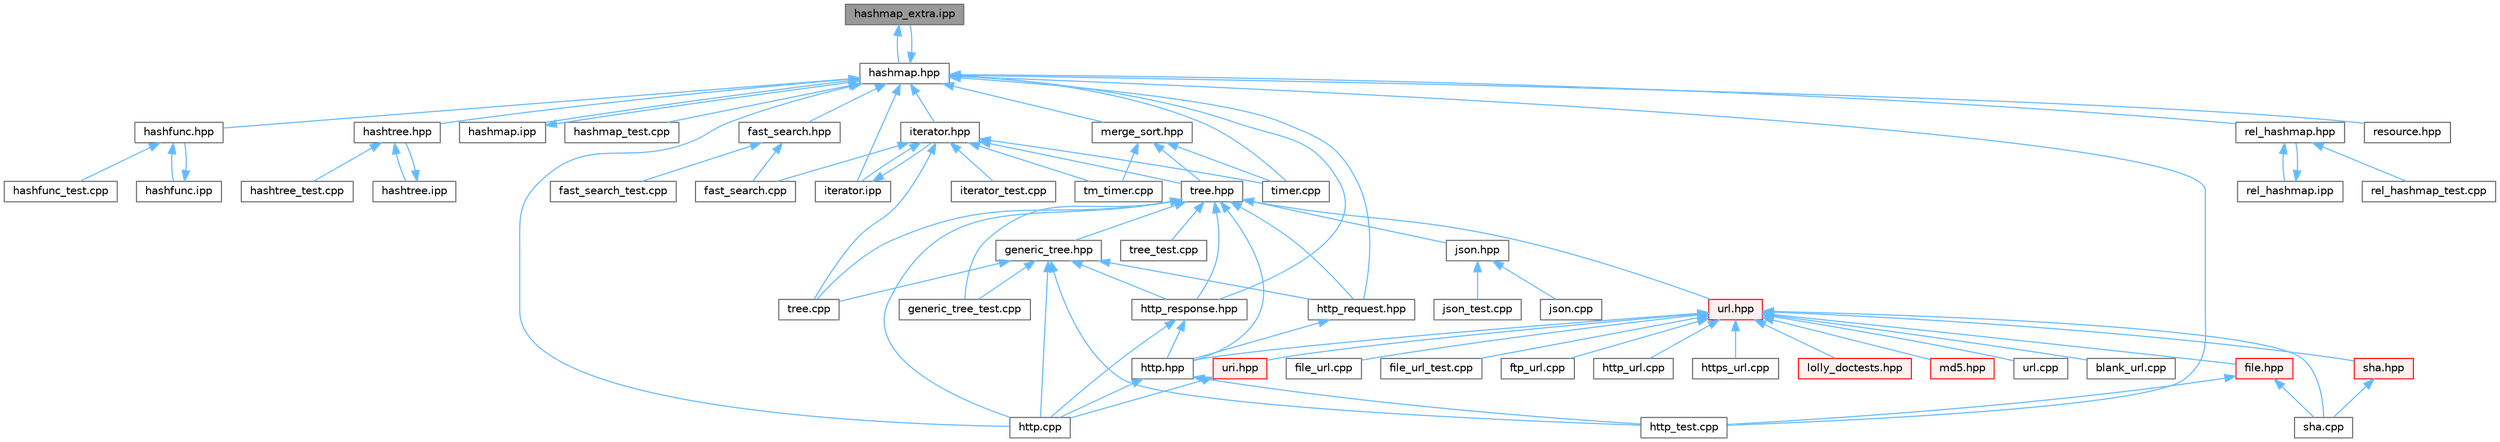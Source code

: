 digraph "hashmap_extra.ipp"
{
 // LATEX_PDF_SIZE
  bgcolor="transparent";
  edge [fontname=Helvetica,fontsize=10,labelfontname=Helvetica,labelfontsize=10];
  node [fontname=Helvetica,fontsize=10,shape=box,height=0.2,width=0.4];
  Node1 [id="Node000001",label="hashmap_extra.ipp",height=0.2,width=0.4,color="gray40", fillcolor="grey60", style="filled", fontcolor="black",tooltip=" "];
  Node1 -> Node2 [id="edge1_Node000001_Node000002",dir="back",color="steelblue1",style="solid",tooltip=" "];
  Node2 [id="Node000002",label="hashmap.hpp",height=0.2,width=0.4,color="grey40", fillcolor="white", style="filled",URL="$hashmap_8hpp.html",tooltip=" "];
  Node2 -> Node3 [id="edge2_Node000002_Node000003",dir="back",color="steelblue1",style="solid",tooltip=" "];
  Node3 [id="Node000003",label="fast_search.hpp",height=0.2,width=0.4,color="grey40", fillcolor="white", style="filled",URL="$fast__search_8hpp.html",tooltip=" "];
  Node3 -> Node4 [id="edge3_Node000003_Node000004",dir="back",color="steelblue1",style="solid",tooltip=" "];
  Node4 [id="Node000004",label="fast_search.cpp",height=0.2,width=0.4,color="grey40", fillcolor="white", style="filled",URL="$fast__search_8cpp.html",tooltip=" "];
  Node3 -> Node5 [id="edge4_Node000003_Node000005",dir="back",color="steelblue1",style="solid",tooltip=" "];
  Node5 [id="Node000005",label="fast_search_test.cpp",height=0.2,width=0.4,color="grey40", fillcolor="white", style="filled",URL="$fast__search__test_8cpp.html",tooltip=" "];
  Node2 -> Node6 [id="edge5_Node000002_Node000006",dir="back",color="steelblue1",style="solid",tooltip=" "];
  Node6 [id="Node000006",label="hashfunc.hpp",height=0.2,width=0.4,color="grey40", fillcolor="white", style="filled",URL="$hashfunc_8hpp.html",tooltip=" "];
  Node6 -> Node7 [id="edge6_Node000006_Node000007",dir="back",color="steelblue1",style="solid",tooltip=" "];
  Node7 [id="Node000007",label="hashfunc.ipp",height=0.2,width=0.4,color="grey40", fillcolor="white", style="filled",URL="$hashfunc_8ipp.html",tooltip=" "];
  Node7 -> Node6 [id="edge7_Node000007_Node000006",dir="back",color="steelblue1",style="solid",tooltip=" "];
  Node6 -> Node8 [id="edge8_Node000006_Node000008",dir="back",color="steelblue1",style="solid",tooltip=" "];
  Node8 [id="Node000008",label="hashfunc_test.cpp",height=0.2,width=0.4,color="grey40", fillcolor="white", style="filled",URL="$hashfunc__test_8cpp.html",tooltip=" "];
  Node2 -> Node9 [id="edge9_Node000002_Node000009",dir="back",color="steelblue1",style="solid",tooltip=" "];
  Node9 [id="Node000009",label="hashmap.ipp",height=0.2,width=0.4,color="grey40", fillcolor="white", style="filled",URL="$hashmap_8ipp.html",tooltip=" "];
  Node9 -> Node2 [id="edge10_Node000009_Node000002",dir="back",color="steelblue1",style="solid",tooltip=" "];
  Node2 -> Node1 [id="edge11_Node000002_Node000001",dir="back",color="steelblue1",style="solid",tooltip=" "];
  Node2 -> Node10 [id="edge12_Node000002_Node000010",dir="back",color="steelblue1",style="solid",tooltip=" "];
  Node10 [id="Node000010",label="hashmap_test.cpp",height=0.2,width=0.4,color="grey40", fillcolor="white", style="filled",URL="$hashmap__test_8cpp.html",tooltip=" "];
  Node2 -> Node11 [id="edge13_Node000002_Node000011",dir="back",color="steelblue1",style="solid",tooltip=" "];
  Node11 [id="Node000011",label="hashtree.hpp",height=0.2,width=0.4,color="grey40", fillcolor="white", style="filled",URL="$hashtree_8hpp.html",tooltip=" "];
  Node11 -> Node12 [id="edge14_Node000011_Node000012",dir="back",color="steelblue1",style="solid",tooltip=" "];
  Node12 [id="Node000012",label="hashtree.ipp",height=0.2,width=0.4,color="grey40", fillcolor="white", style="filled",URL="$hashtree_8ipp.html",tooltip=" "];
  Node12 -> Node11 [id="edge15_Node000012_Node000011",dir="back",color="steelblue1",style="solid",tooltip=" "];
  Node11 -> Node13 [id="edge16_Node000011_Node000013",dir="back",color="steelblue1",style="solid",tooltip=" "];
  Node13 [id="Node000013",label="hashtree_test.cpp",height=0.2,width=0.4,color="grey40", fillcolor="white", style="filled",URL="$hashtree__test_8cpp.html",tooltip=" "];
  Node2 -> Node14 [id="edge17_Node000002_Node000014",dir="back",color="steelblue1",style="solid",tooltip=" "];
  Node14 [id="Node000014",label="http.cpp",height=0.2,width=0.4,color="grey40", fillcolor="white", style="filled",URL="$http_8cpp.html",tooltip=" "];
  Node2 -> Node15 [id="edge18_Node000002_Node000015",dir="back",color="steelblue1",style="solid",tooltip=" "];
  Node15 [id="Node000015",label="http_request.hpp",height=0.2,width=0.4,color="grey40", fillcolor="white", style="filled",URL="$http__request_8hpp.html",tooltip=" "];
  Node15 -> Node16 [id="edge19_Node000015_Node000016",dir="back",color="steelblue1",style="solid",tooltip=" "];
  Node16 [id="Node000016",label="http.hpp",height=0.2,width=0.4,color="grey40", fillcolor="white", style="filled",URL="$http_8hpp.html",tooltip=" "];
  Node16 -> Node14 [id="edge20_Node000016_Node000014",dir="back",color="steelblue1",style="solid",tooltip=" "];
  Node16 -> Node17 [id="edge21_Node000016_Node000017",dir="back",color="steelblue1",style="solid",tooltip=" "];
  Node17 [id="Node000017",label="http_test.cpp",height=0.2,width=0.4,color="grey40", fillcolor="white", style="filled",URL="$http__test_8cpp.html",tooltip=" "];
  Node2 -> Node18 [id="edge22_Node000002_Node000018",dir="back",color="steelblue1",style="solid",tooltip=" "];
  Node18 [id="Node000018",label="http_response.hpp",height=0.2,width=0.4,color="grey40", fillcolor="white", style="filled",URL="$http__response_8hpp.html",tooltip=" "];
  Node18 -> Node14 [id="edge23_Node000018_Node000014",dir="back",color="steelblue1",style="solid",tooltip=" "];
  Node18 -> Node16 [id="edge24_Node000018_Node000016",dir="back",color="steelblue1",style="solid",tooltip=" "];
  Node2 -> Node17 [id="edge25_Node000002_Node000017",dir="back",color="steelblue1",style="solid",tooltip=" "];
  Node2 -> Node19 [id="edge26_Node000002_Node000019",dir="back",color="steelblue1",style="solid",tooltip=" "];
  Node19 [id="Node000019",label="iterator.hpp",height=0.2,width=0.4,color="grey40", fillcolor="white", style="filled",URL="$iterator_8hpp.html",tooltip=" "];
  Node19 -> Node4 [id="edge27_Node000019_Node000004",dir="back",color="steelblue1",style="solid",tooltip=" "];
  Node19 -> Node20 [id="edge28_Node000019_Node000020",dir="back",color="steelblue1",style="solid",tooltip=" "];
  Node20 [id="Node000020",label="iterator.ipp",height=0.2,width=0.4,color="grey40", fillcolor="white", style="filled",URL="$iterator_8ipp.html",tooltip=" "];
  Node20 -> Node19 [id="edge29_Node000020_Node000019",dir="back",color="steelblue1",style="solid",tooltip=" "];
  Node19 -> Node21 [id="edge30_Node000019_Node000021",dir="back",color="steelblue1",style="solid",tooltip=" "];
  Node21 [id="Node000021",label="iterator_test.cpp",height=0.2,width=0.4,color="grey40", fillcolor="white", style="filled",URL="$iterator__test_8cpp.html",tooltip=" "];
  Node19 -> Node22 [id="edge31_Node000019_Node000022",dir="back",color="steelblue1",style="solid",tooltip=" "];
  Node22 [id="Node000022",label="timer.cpp",height=0.2,width=0.4,color="grey40", fillcolor="white", style="filled",URL="$timer_8cpp.html",tooltip=" "];
  Node19 -> Node23 [id="edge32_Node000019_Node000023",dir="back",color="steelblue1",style="solid",tooltip=" "];
  Node23 [id="Node000023",label="tm_timer.cpp",height=0.2,width=0.4,color="grey40", fillcolor="white", style="filled",URL="$tm__timer_8cpp.html",tooltip=" "];
  Node19 -> Node24 [id="edge33_Node000019_Node000024",dir="back",color="steelblue1",style="solid",tooltip=" "];
  Node24 [id="Node000024",label="tree.cpp",height=0.2,width=0.4,color="grey40", fillcolor="white", style="filled",URL="$tree_8cpp.html",tooltip=" "];
  Node19 -> Node25 [id="edge34_Node000019_Node000025",dir="back",color="steelblue1",style="solid",tooltip=" "];
  Node25 [id="Node000025",label="tree.hpp",height=0.2,width=0.4,color="grey40", fillcolor="white", style="filled",URL="$tree_8hpp.html",tooltip=" "];
  Node25 -> Node26 [id="edge35_Node000025_Node000026",dir="back",color="steelblue1",style="solid",tooltip=" "];
  Node26 [id="Node000026",label="generic_tree.hpp",height=0.2,width=0.4,color="grey40", fillcolor="white", style="filled",URL="$generic__tree_8hpp.html",tooltip=" "];
  Node26 -> Node27 [id="edge36_Node000026_Node000027",dir="back",color="steelblue1",style="solid",tooltip=" "];
  Node27 [id="Node000027",label="generic_tree_test.cpp",height=0.2,width=0.4,color="grey40", fillcolor="white", style="filled",URL="$generic__tree__test_8cpp.html",tooltip=" "];
  Node26 -> Node14 [id="edge37_Node000026_Node000014",dir="back",color="steelblue1",style="solid",tooltip=" "];
  Node26 -> Node15 [id="edge38_Node000026_Node000015",dir="back",color="steelblue1",style="solid",tooltip=" "];
  Node26 -> Node18 [id="edge39_Node000026_Node000018",dir="back",color="steelblue1",style="solid",tooltip=" "];
  Node26 -> Node17 [id="edge40_Node000026_Node000017",dir="back",color="steelblue1",style="solid",tooltip=" "];
  Node26 -> Node24 [id="edge41_Node000026_Node000024",dir="back",color="steelblue1",style="solid",tooltip=" "];
  Node25 -> Node27 [id="edge42_Node000025_Node000027",dir="back",color="steelblue1",style="solid",tooltip=" "];
  Node25 -> Node14 [id="edge43_Node000025_Node000014",dir="back",color="steelblue1",style="solid",tooltip=" "];
  Node25 -> Node16 [id="edge44_Node000025_Node000016",dir="back",color="steelblue1",style="solid",tooltip=" "];
  Node25 -> Node15 [id="edge45_Node000025_Node000015",dir="back",color="steelblue1",style="solid",tooltip=" "];
  Node25 -> Node18 [id="edge46_Node000025_Node000018",dir="back",color="steelblue1",style="solid",tooltip=" "];
  Node25 -> Node28 [id="edge47_Node000025_Node000028",dir="back",color="steelblue1",style="solid",tooltip=" "];
  Node28 [id="Node000028",label="json.hpp",height=0.2,width=0.4,color="grey40", fillcolor="white", style="filled",URL="$json_8hpp.html",tooltip=" "];
  Node28 -> Node29 [id="edge48_Node000028_Node000029",dir="back",color="steelblue1",style="solid",tooltip=" "];
  Node29 [id="Node000029",label="json.cpp",height=0.2,width=0.4,color="grey40", fillcolor="white", style="filled",URL="$json_8cpp.html",tooltip=" "];
  Node28 -> Node30 [id="edge49_Node000028_Node000030",dir="back",color="steelblue1",style="solid",tooltip=" "];
  Node30 [id="Node000030",label="json_test.cpp",height=0.2,width=0.4,color="grey40", fillcolor="white", style="filled",URL="$json__test_8cpp.html",tooltip=" "];
  Node25 -> Node24 [id="edge50_Node000025_Node000024",dir="back",color="steelblue1",style="solid",tooltip=" "];
  Node25 -> Node31 [id="edge51_Node000025_Node000031",dir="back",color="steelblue1",style="solid",tooltip=" "];
  Node31 [id="Node000031",label="tree_test.cpp",height=0.2,width=0.4,color="grey40", fillcolor="white", style="filled",URL="$tree__test_8cpp.html",tooltip=" "];
  Node25 -> Node32 [id="edge52_Node000025_Node000032",dir="back",color="steelblue1",style="solid",tooltip=" "];
  Node32 [id="Node000032",label="url.hpp",height=0.2,width=0.4,color="red", fillcolor="#FFF0F0", style="filled",URL="$url_8hpp.html",tooltip=" "];
  Node32 -> Node33 [id="edge53_Node000032_Node000033",dir="back",color="steelblue1",style="solid",tooltip=" "];
  Node33 [id="Node000033",label="blank_url.cpp",height=0.2,width=0.4,color="grey40", fillcolor="white", style="filled",URL="$blank__url_8cpp.html",tooltip=" "];
  Node32 -> Node34 [id="edge54_Node000032_Node000034",dir="back",color="steelblue1",style="solid",tooltip=" "];
  Node34 [id="Node000034",label="file.hpp",height=0.2,width=0.4,color="red", fillcolor="#FFF0F0", style="filled",URL="$file_8hpp.html",tooltip=" "];
  Node34 -> Node17 [id="edge55_Node000034_Node000017",dir="back",color="steelblue1",style="solid",tooltip=" "];
  Node34 -> Node39 [id="edge56_Node000034_Node000039",dir="back",color="steelblue1",style="solid",tooltip=" "];
  Node39 [id="Node000039",label="sha.cpp",height=0.2,width=0.4,color="grey40", fillcolor="white", style="filled",URL="$sha_8cpp.html",tooltip=" "];
  Node32 -> Node41 [id="edge57_Node000032_Node000041",dir="back",color="steelblue1",style="solid",tooltip=" "];
  Node41 [id="Node000041",label="file_url.cpp",height=0.2,width=0.4,color="grey40", fillcolor="white", style="filled",URL="$file__url_8cpp.html",tooltip=" "];
  Node32 -> Node42 [id="edge58_Node000032_Node000042",dir="back",color="steelblue1",style="solid",tooltip=" "];
  Node42 [id="Node000042",label="file_url_test.cpp",height=0.2,width=0.4,color="grey40", fillcolor="white", style="filled",URL="$file__url__test_8cpp.html",tooltip=" "];
  Node32 -> Node43 [id="edge59_Node000032_Node000043",dir="back",color="steelblue1",style="solid",tooltip=" "];
  Node43 [id="Node000043",label="ftp_url.cpp",height=0.2,width=0.4,color="grey40", fillcolor="white", style="filled",URL="$ftp__url_8cpp.html",tooltip=" "];
  Node32 -> Node16 [id="edge60_Node000032_Node000016",dir="back",color="steelblue1",style="solid",tooltip=" "];
  Node32 -> Node44 [id="edge61_Node000032_Node000044",dir="back",color="steelblue1",style="solid",tooltip=" "];
  Node44 [id="Node000044",label="http_url.cpp",height=0.2,width=0.4,color="grey40", fillcolor="white", style="filled",URL="$http__url_8cpp.html",tooltip=" "];
  Node32 -> Node45 [id="edge62_Node000032_Node000045",dir="back",color="steelblue1",style="solid",tooltip=" "];
  Node45 [id="Node000045",label="https_url.cpp",height=0.2,width=0.4,color="grey40", fillcolor="white", style="filled",URL="$https__url_8cpp.html",tooltip=" "];
  Node32 -> Node46 [id="edge63_Node000032_Node000046",dir="back",color="steelblue1",style="solid",tooltip=" "];
  Node46 [id="Node000046",label="lolly_doctests.hpp",height=0.2,width=0.4,color="red", fillcolor="#FFF0F0", style="filled",URL="$lolly__doctests_8hpp.html",tooltip=" "];
  Node32 -> Node68 [id="edge64_Node000032_Node000068",dir="back",color="steelblue1",style="solid",tooltip=" "];
  Node68 [id="Node000068",label="md5.hpp",height=0.2,width=0.4,color="red", fillcolor="#FFF0F0", style="filled",URL="$md5_8hpp.html",tooltip=" "];
  Node32 -> Node39 [id="edge65_Node000032_Node000039",dir="back",color="steelblue1",style="solid",tooltip=" "];
  Node32 -> Node69 [id="edge66_Node000032_Node000069",dir="back",color="steelblue1",style="solid",tooltip=" "];
  Node69 [id="Node000069",label="sha.hpp",height=0.2,width=0.4,color="red", fillcolor="#FFF0F0", style="filled",URL="$sha_8hpp.html",tooltip=" "];
  Node69 -> Node39 [id="edge67_Node000069_Node000039",dir="back",color="steelblue1",style="solid",tooltip=" "];
  Node32 -> Node70 [id="edge68_Node000032_Node000070",dir="back",color="steelblue1",style="solid",tooltip=" "];
  Node70 [id="Node000070",label="uri.hpp",height=0.2,width=0.4,color="red", fillcolor="#FFF0F0", style="filled",URL="$uri_8hpp.html",tooltip=" "];
  Node70 -> Node14 [id="edge69_Node000070_Node000014",dir="back",color="steelblue1",style="solid",tooltip=" "];
  Node32 -> Node72 [id="edge70_Node000032_Node000072",dir="back",color="steelblue1",style="solid",tooltip=" "];
  Node72 [id="Node000072",label="url.cpp",height=0.2,width=0.4,color="grey40", fillcolor="white", style="filled",URL="$url_8cpp.html",tooltip=" "];
  Node2 -> Node20 [id="edge71_Node000002_Node000020",dir="back",color="steelblue1",style="solid",tooltip=" "];
  Node2 -> Node74 [id="edge72_Node000002_Node000074",dir="back",color="steelblue1",style="solid",tooltip=" "];
  Node74 [id="Node000074",label="merge_sort.hpp",height=0.2,width=0.4,color="grey40", fillcolor="white", style="filled",URL="$merge__sort_8hpp.html",tooltip=" "];
  Node74 -> Node22 [id="edge73_Node000074_Node000022",dir="back",color="steelblue1",style="solid",tooltip=" "];
  Node74 -> Node23 [id="edge74_Node000074_Node000023",dir="back",color="steelblue1",style="solid",tooltip=" "];
  Node74 -> Node25 [id="edge75_Node000074_Node000025",dir="back",color="steelblue1",style="solid",tooltip=" "];
  Node2 -> Node75 [id="edge76_Node000002_Node000075",dir="back",color="steelblue1",style="solid",tooltip=" "];
  Node75 [id="Node000075",label="rel_hashmap.hpp",height=0.2,width=0.4,color="grey40", fillcolor="white", style="filled",URL="$rel__hashmap_8hpp.html",tooltip=" "];
  Node75 -> Node76 [id="edge77_Node000075_Node000076",dir="back",color="steelblue1",style="solid",tooltip=" "];
  Node76 [id="Node000076",label="rel_hashmap.ipp",height=0.2,width=0.4,color="grey40", fillcolor="white", style="filled",URL="$rel__hashmap_8ipp.html",tooltip=" "];
  Node76 -> Node75 [id="edge78_Node000076_Node000075",dir="back",color="steelblue1",style="solid",tooltip=" "];
  Node75 -> Node59 [id="edge79_Node000075_Node000059",dir="back",color="steelblue1",style="solid",tooltip=" "];
  Node59 [id="Node000059",label="rel_hashmap_test.cpp",height=0.2,width=0.4,color="grey40", fillcolor="white", style="filled",URL="$rel__hashmap__test_8cpp.html",tooltip=" "];
  Node2 -> Node77 [id="edge80_Node000002_Node000077",dir="back",color="steelblue1",style="solid",tooltip=" "];
  Node77 [id="Node000077",label="resource.hpp",height=0.2,width=0.4,color="grey40", fillcolor="white", style="filled",URL="$resource_8hpp.html",tooltip=" "];
  Node2 -> Node22 [id="edge81_Node000002_Node000022",dir="back",color="steelblue1",style="solid",tooltip=" "];
}
